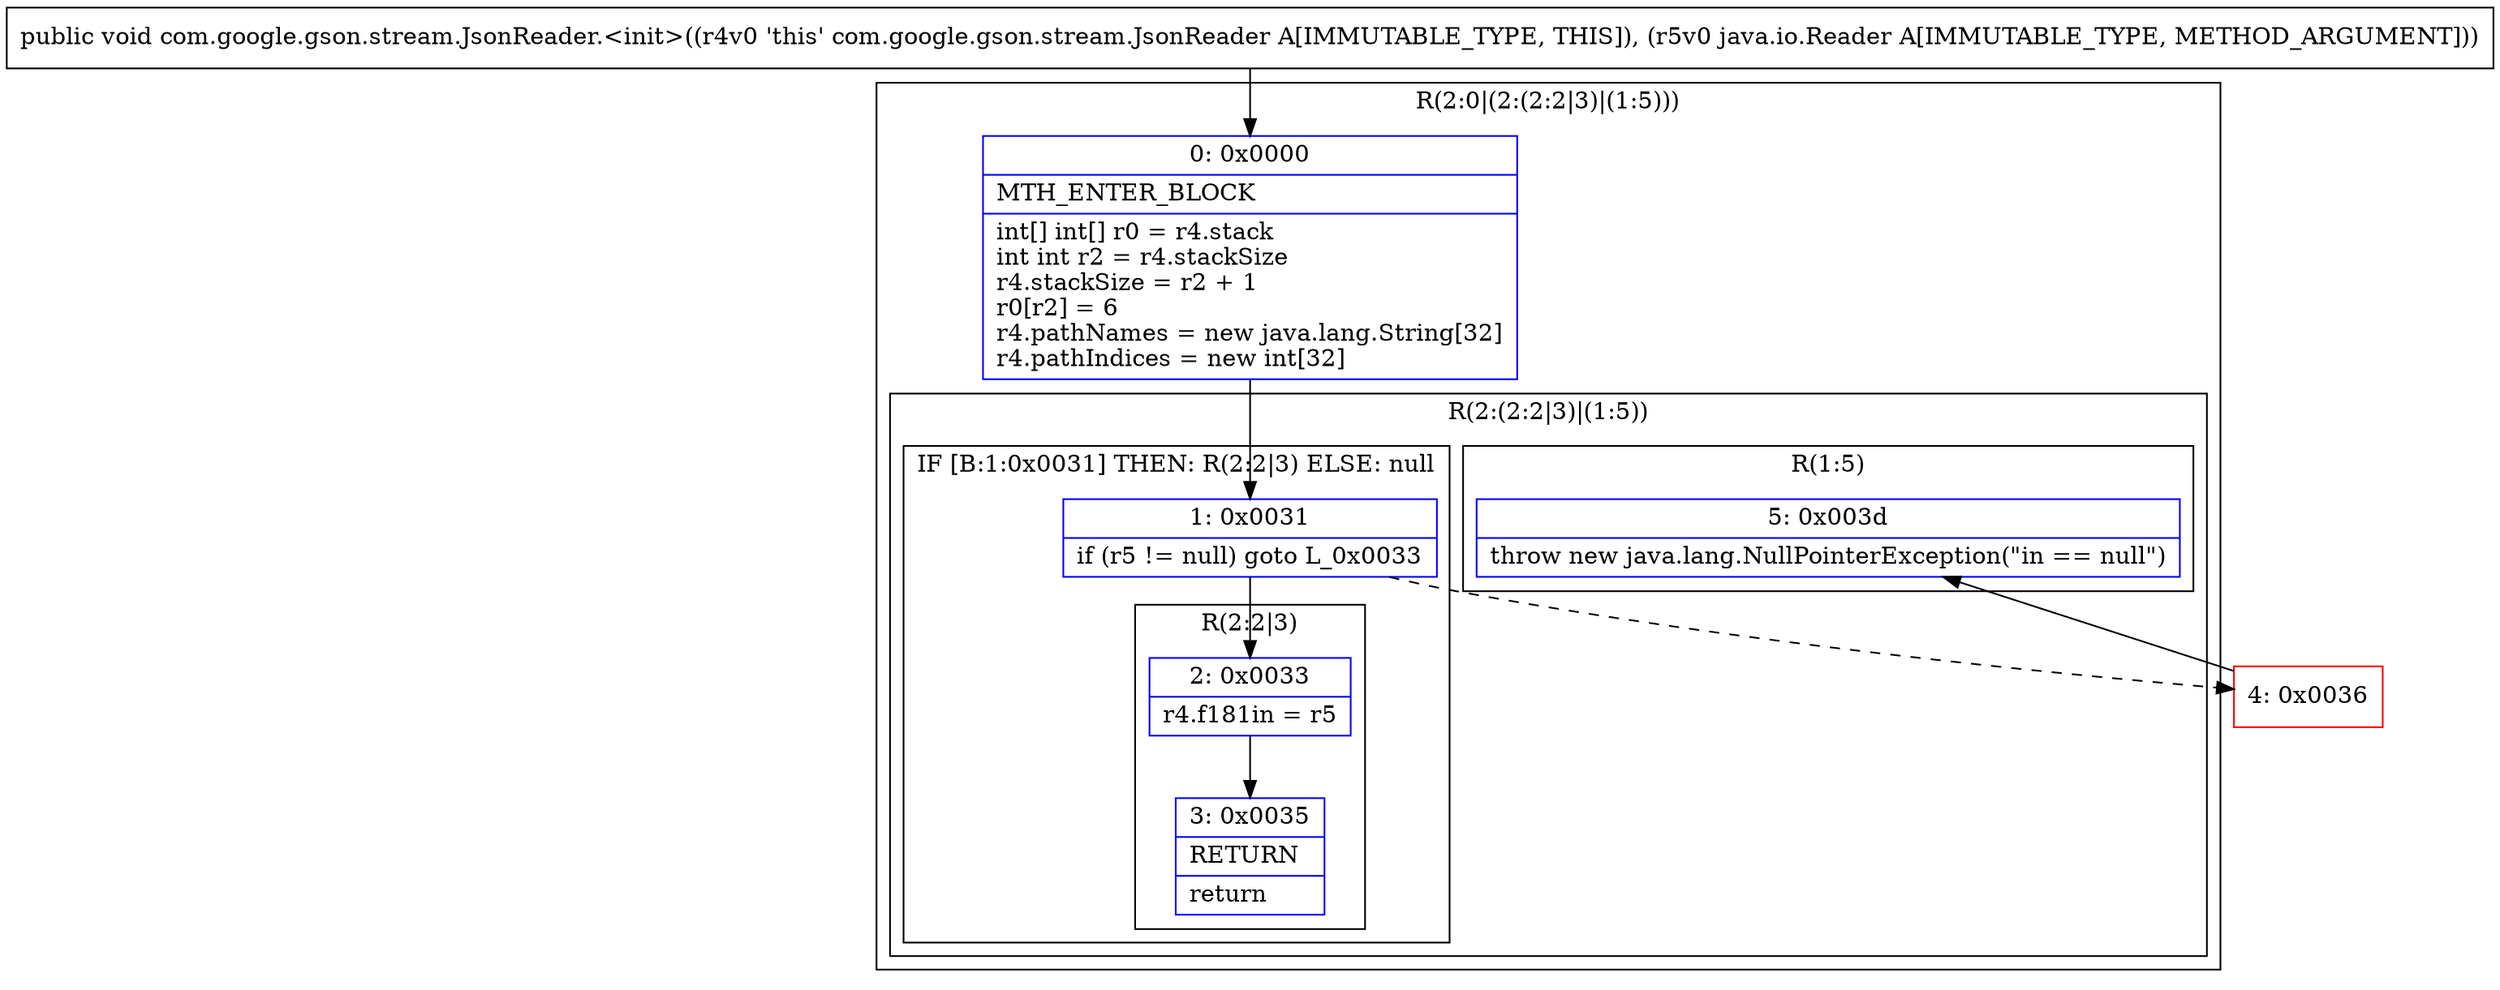 digraph "CFG forcom.google.gson.stream.JsonReader.\<init\>(Ljava\/io\/Reader;)V" {
subgraph cluster_Region_316859457 {
label = "R(2:0|(2:(2:2|3)|(1:5)))";
node [shape=record,color=blue];
Node_0 [shape=record,label="{0\:\ 0x0000|MTH_ENTER_BLOCK\l|int[] int[] r0 = r4.stack\lint int r2 = r4.stackSize\lr4.stackSize = r2 + 1\lr0[r2] = 6\lr4.pathNames = new java.lang.String[32]\lr4.pathIndices = new int[32]\l}"];
subgraph cluster_Region_556032959 {
label = "R(2:(2:2|3)|(1:5))";
node [shape=record,color=blue];
subgraph cluster_IfRegion_226600176 {
label = "IF [B:1:0x0031] THEN: R(2:2|3) ELSE: null";
node [shape=record,color=blue];
Node_1 [shape=record,label="{1\:\ 0x0031|if (r5 != null) goto L_0x0033\l}"];
subgraph cluster_Region_424066734 {
label = "R(2:2|3)";
node [shape=record,color=blue];
Node_2 [shape=record,label="{2\:\ 0x0033|r4.f181in = r5\l}"];
Node_3 [shape=record,label="{3\:\ 0x0035|RETURN\l|return\l}"];
}
}
subgraph cluster_Region_1799727629 {
label = "R(1:5)";
node [shape=record,color=blue];
Node_5 [shape=record,label="{5\:\ 0x003d|throw new java.lang.NullPointerException(\"in == null\")\l}"];
}
}
}
Node_4 [shape=record,color=red,label="{4\:\ 0x0036}"];
MethodNode[shape=record,label="{public void com.google.gson.stream.JsonReader.\<init\>((r4v0 'this' com.google.gson.stream.JsonReader A[IMMUTABLE_TYPE, THIS]), (r5v0 java.io.Reader A[IMMUTABLE_TYPE, METHOD_ARGUMENT])) }"];
MethodNode -> Node_0;
Node_0 -> Node_1;
Node_1 -> Node_2;
Node_1 -> Node_4[style=dashed];
Node_2 -> Node_3;
Node_4 -> Node_5;
}


